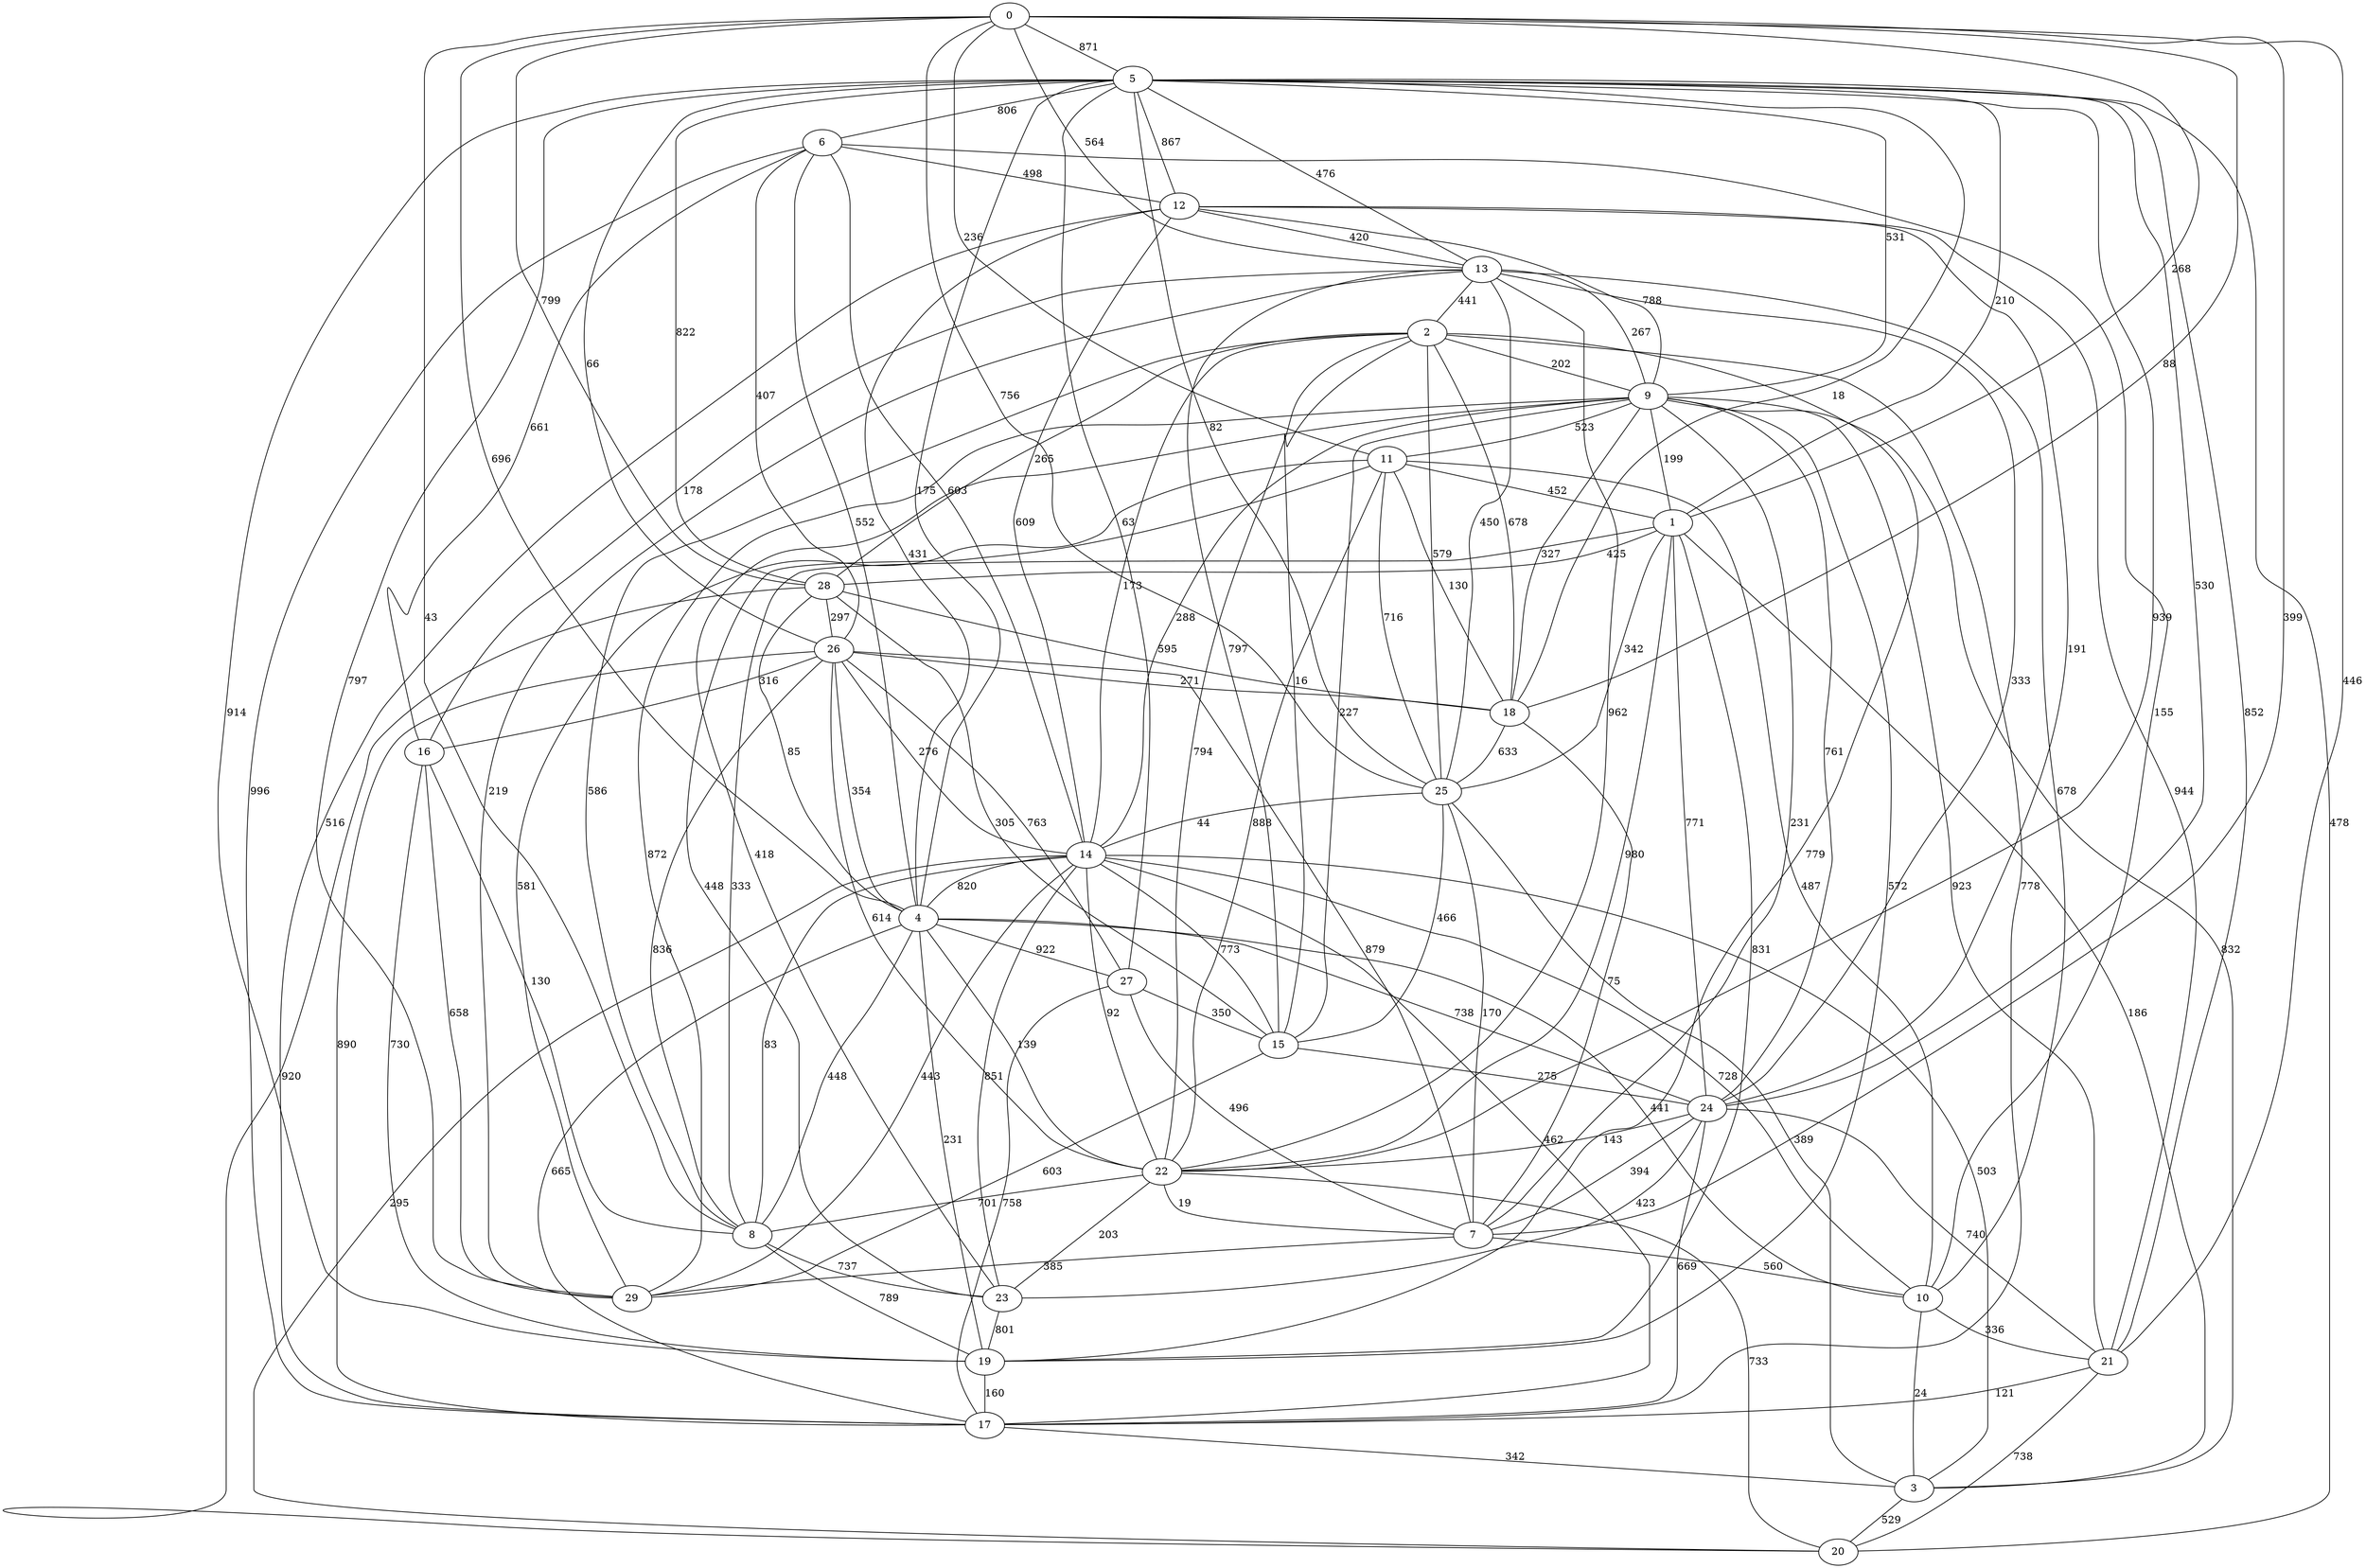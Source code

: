 strict graph G {
0;
1;
2;
3;
4;
5;
6;
7;
8;
9;
10;
11;
12;
13;
14;
15;
16;
17;
18;
19;
20;
21;
22;
23;
24;
25;
26;
27;
28;
29;
13 -- 29  [label=241];
7 -- 9  [label=231];
3 -- 9  [label=287];
26 -- 18  [label=271];
5 -- 29  [label=797];
22 -- 1  [label=980];
8 -- 19  [label=789];
6 -- 12  [label=498];
5 -- 27  [label=843];
24 -- 22  [label=430];
22 -- 23  [label=874];
7 -- 29  [label=385];
4 -- 12  [label=431];
2 -- 25  [label=579];
22 -- 2  [label=794];
22 -- 26  [label=614];
21 -- 17  [label=143];
18 -- 9  [label=863];
12 -- 17  [label=516];
14 -- 4  [label=655];
2 -- 17  [label=778];
28 -- 18  [label=567];
24 -- 1  [label=948];
4 -- 27  [label=922];
13 -- 16  [label=178];
1 -- 28  [label=425];
24 -- 9  [label=761];
1 -- 9  [label=199];
2 -- 14  [label=173];
3 -- 14  [label=482];
21 -- 17  [label=380];
22 -- 8  [label=971];
5 -- 27  [label=909];
28 -- 26  [label=402];
7 -- 10  [label=529];
18 -- 0  [label=88];
15 -- 25  [label=466];
25 -- 14  [label=44];
17 -- 6  [label=354];
7 -- 27  [label=985];
15 -- 29  [label=603];
26 -- 14  [label=276];
3 -- 9  [label=832];
9 -- 12  [label=229];
16 -- 8  [label=570];
15 -- 14  [label=754];
5 -- 25  [label=718];
14 -- 9  [label=218];
8 -- 1  [label=665];
18 -- 5  [label=18];
16 -- 19  [label=697];
17 -- 4  [label=665];
20 -- 14  [label=295];
13 -- 5  [label=476];
4 -- 0  [label=696];
9 -- 29  [label=872];
22 -- 23  [label=203];
18 -- 9  [label=327];
14 -- 12  [label=609];
14 -- 23  [label=851];
25 -- 11  [label=560];
3 -- 1  [label=615];
17 -- 3  [label=458];
14 -- 8  [label=527];
28 -- 5  [label=822];
11 -- 18  [label=130];
1 -- 25  [label=342];
1 -- 5  [label=640];
2 -- 9  [label=202];
7 -- 10  [label=560];
13 -- 2  [label=441];
3 -- 14  [label=503];
22 -- 4  [label=139];
22 -- 11  [label=888];
9 -- 19  [label=572];
21 -- 24  [label=740];
12 -- 13  [label=824];
15 -- 2  [label=16];
25 -- 11  [label=716];
5 -- 12  [label=867];
24 -- 17  [label=669];
3 -- 25  [label=389];
8 -- 23  [label=737];
29 -- 11  [label=313];
5 -- 20  [label=478];
28 -- 18  [label=595];
1 -- 0  [label=828];
5 -- 9  [label=531];
7 -- 18  [label=75];
2 -- 19  [label=779];
5 -- 26  [label=489];
14 -- 17  [label=931];
20 -- 22  [label=733];
27 -- 15  [label=350];
15 -- 13  [label=797];
29 -- 11  [label=581];
7 -- 27  [label=496];
19 -- 5  [label=914];
7 -- 0  [label=399];
7 -- 25  [label=170];
4 -- 5  [label=175];
0 -- 28  [label=799];
28 -- 20  [label=364];
0 -- 11  [label=236];
28 -- 2  [label=265];
3 -- 1  [label=186];
4 -- 8  [label=448];
4 -- 19  [label=231];
28 -- 26  [label=297];
4 -- 6  [label=552];
22 -- 13  [label=962];
16 -- 29  [label=658];
24 -- 1  [label=771];
12 -- 13  [label=459];
10 -- 3  [label=24];
5 -- 26  [label=66];
14 -- 29  [label=443];
12 -- 13  [label=420];
24 -- 7  [label=394];
14 -- 8  [label=83];
26 -- 7  [label=879];
28 -- 15  [label=305];
16 -- 19  [label=730];
14 -- 9  [label=288];
8 -- 2  [label=586];
9 -- 21  [label=296];
22 -- 14  [label=92];
13 -- 10  [label=678];
6 -- 14  [label=627];
19 -- 1  [label=831];
1 -- 0  [label=114];
15 -- 24  [label=275];
3 -- 20  [label=529];
28 -- 4  [label=85];
28 -- 20  [label=920];
23 -- 19  [label=801];
0 -- 8  [label=43];
24 -- 22  [label=143];
0 -- 13  [label=564];
21 -- 17  [label=121];
14 -- 10  [label=728];
14 -- 4  [label=345];
22 -- 7  [label=19];
1 -- 0  [label=268];
26 -- 6  [label=407];
5 -- 6  [label=806];
0 -- 25  [label=756];
16 -- 8  [label=130];
0 -- 21  [label=281];
15 -- 14  [label=773];
24 -- 5  [label=408];
9 -- 11  [label=523];
9 -- 21  [label=923];
10 -- 11  [label=487];
6 -- 14  [label=603];
21 -- 5  [label=852];
0 -- 5  [label=871];
23 -- 11  [label=448];
8 -- 26  [label=836];
21 -- 20  [label=738];
1 -- 5  [label=210];
16 -- 6  [label=661];
25 -- 13  [label=450];
21 -- 12  [label=692];
14 -- 4  [label=820];
5 -- 25  [label=908];
13 -- 29  [label=499];
5 -- 22  [label=939];
15 -- 9  [label=227];
4 -- 10  [label=441];
0 -- 21  [label=446];
8 -- 1  [label=333];
14 -- 17  [label=462];
13 -- 29  [label=219];
9 -- 23  [label=418];
17 -- 3  [label=342];
10 -- 6  [label=155];
12 -- 24  [label=321];
26 -- 16  [label=316];
26 -- 17  [label=890];
9 -- 12  [label=788];
24 -- 5  [label=530];
23 -- 24  [label=423];
4 -- 26  [label=354];
27 -- 17  [label=758];
21 -- 12  [label=944];
11 -- 1  [label=452];
22 -- 8  [label=701];
12 -- 24  [label=191];
5 -- 27  [label=63];
9 -- 13  [label=267];
18 -- 2  [label=678];
18 -- 25  [label=633];
27 -- 26  [label=763];
24 -- 4  [label=738];
24 -- 13  [label=333];
19 -- 17  [label=160];
5 -- 25  [label=82];
17 -- 6  [label=996];
10 -- 21  [label=336];
}
